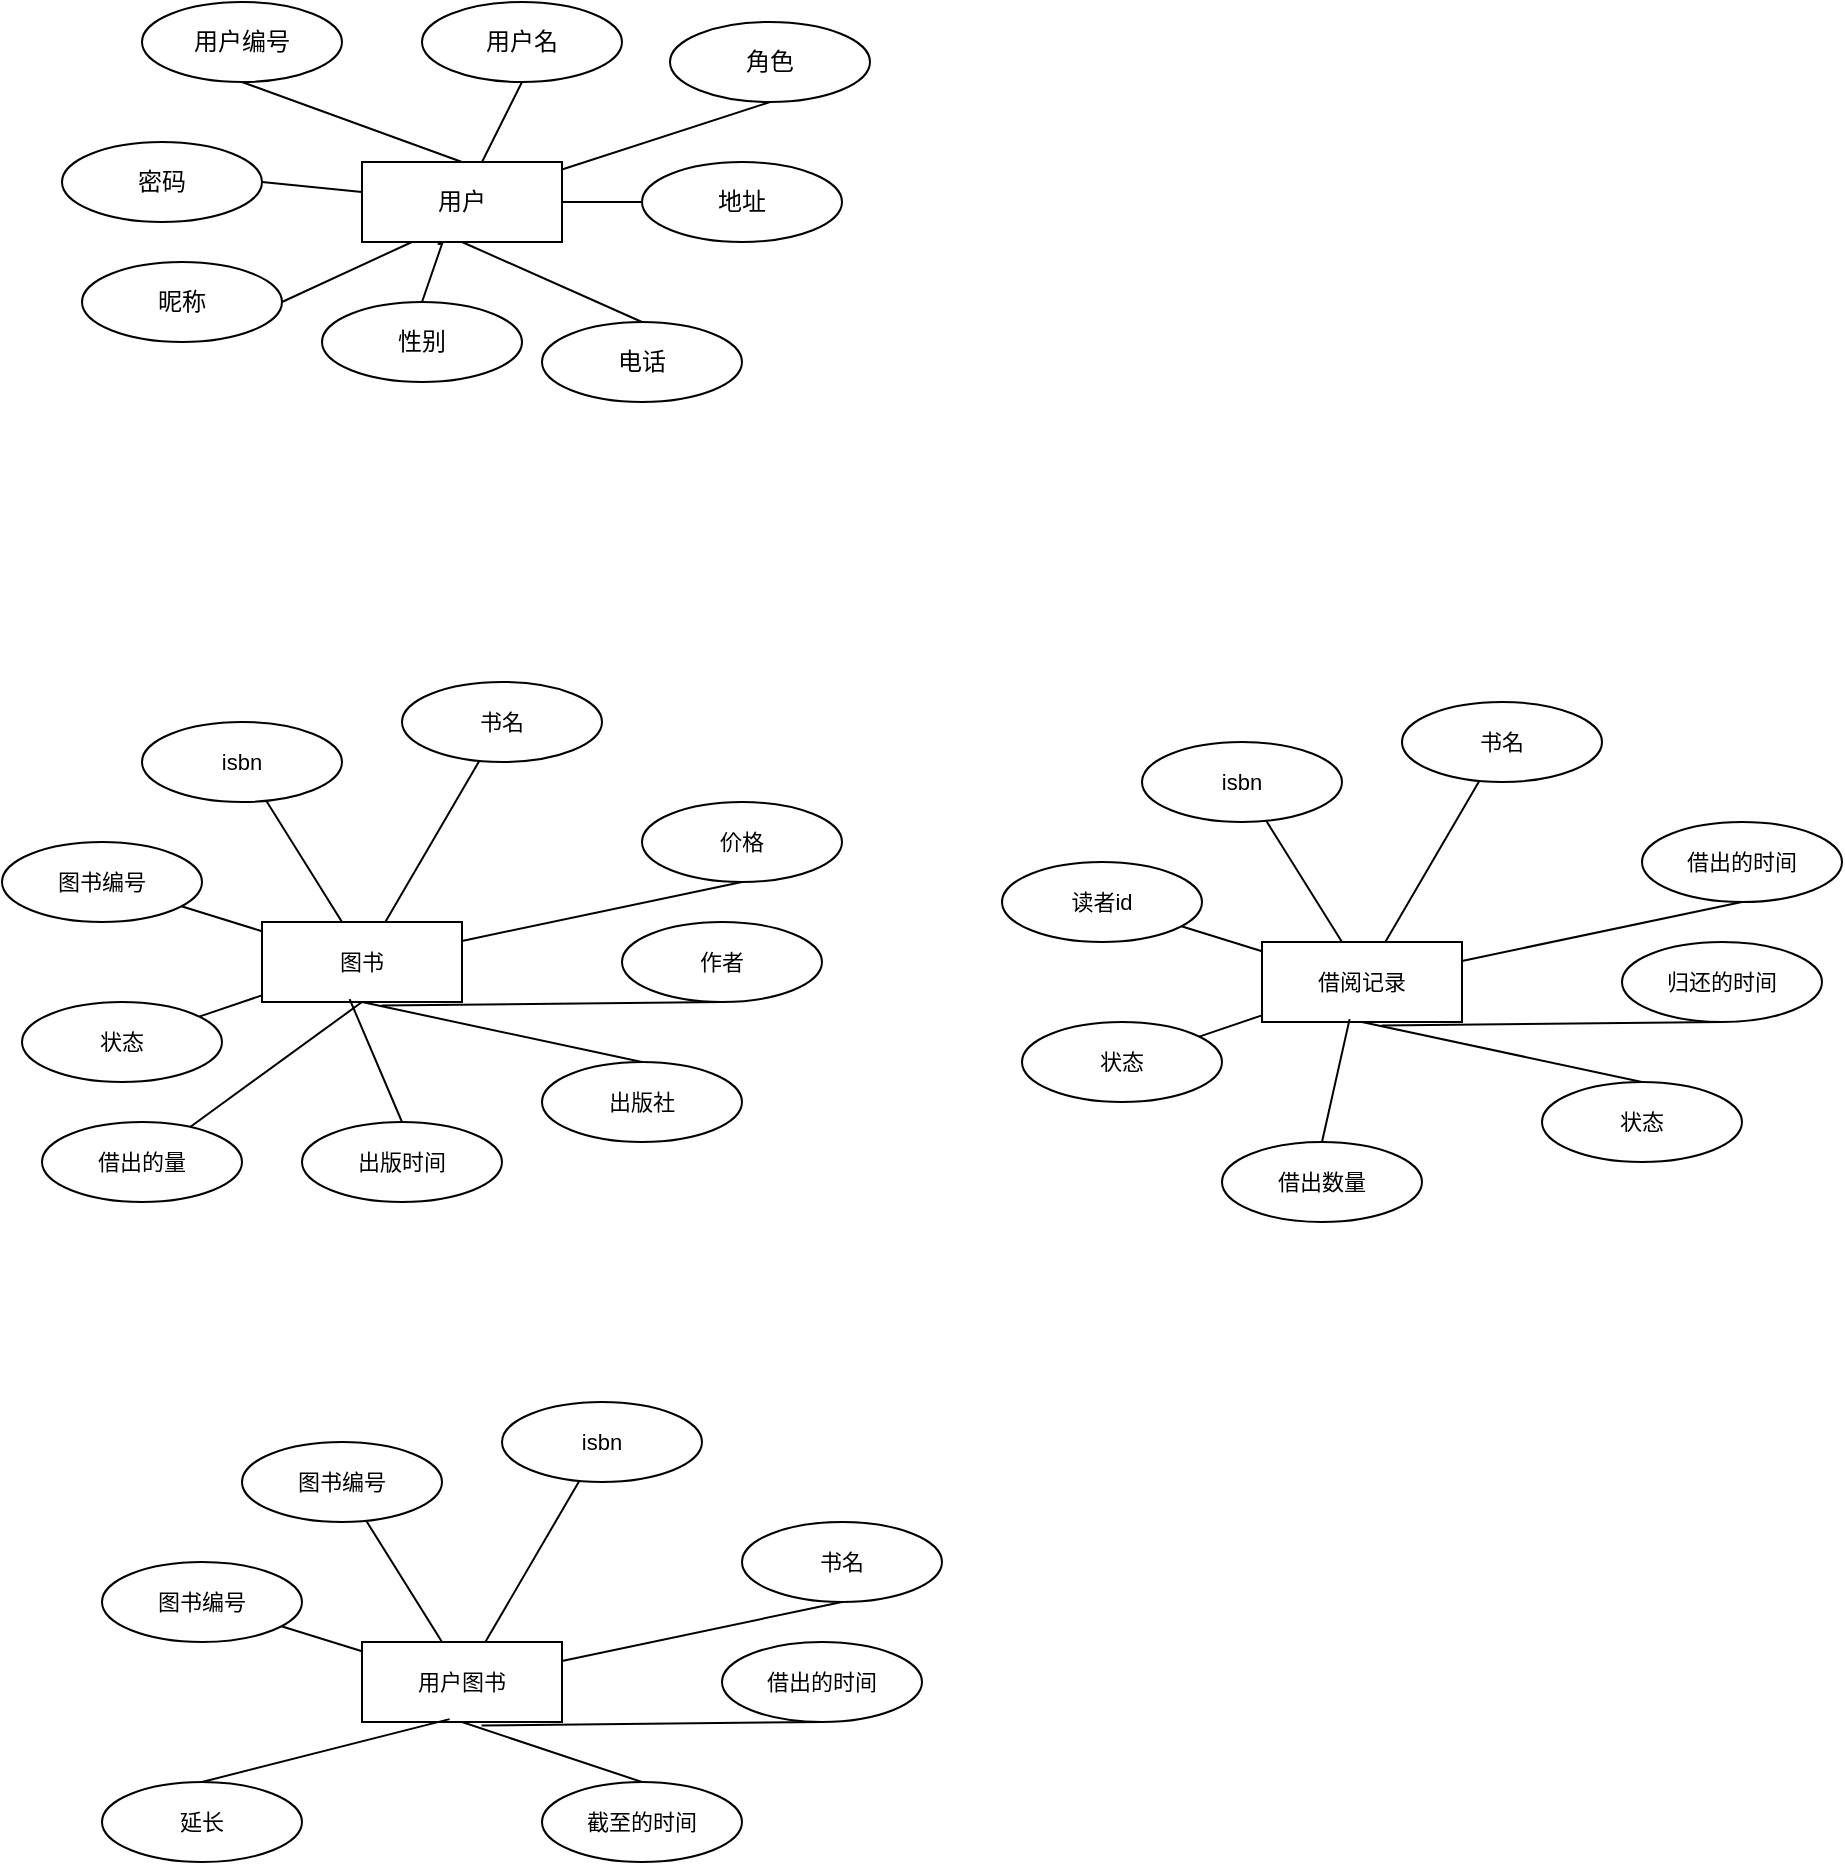 <mxfile version="22.1.0" type="github">
  <diagram name="第 1 页" id="jVnID7ULhWDqt6ieccE7">
    <mxGraphModel dx="473" dy="526" grid="1" gridSize="10" guides="1" tooltips="1" connect="1" arrows="1" fold="1" page="1" pageScale="1" pageWidth="827" pageHeight="1169" math="0" shadow="0">
      <root>
        <mxCell id="0" />
        <mxCell id="1" parent="0" />
        <mxCell id="Bbe2E0BqDr3qgG-HRDM4-2" value="用户" style="whiteSpace=wrap;html=1;align=center;" vertex="1" parent="1">
          <mxGeometry x="210" y="710" width="100" height="40" as="geometry" />
        </mxCell>
        <mxCell id="Bbe2E0BqDr3qgG-HRDM4-14" style="edgeStyle=none;rounded=0;orthogonalLoop=1;jettySize=auto;html=1;exitX=0.5;exitY=1;exitDx=0;exitDy=0;entryX=0.5;entryY=0;entryDx=0;entryDy=0;endArrow=none;endFill=0;" edge="1" parent="1" source="Bbe2E0BqDr3qgG-HRDM4-3" target="Bbe2E0BqDr3qgG-HRDM4-2">
          <mxGeometry relative="1" as="geometry" />
        </mxCell>
        <mxCell id="Bbe2E0BqDr3qgG-HRDM4-3" value="用户编号" style="ellipse;whiteSpace=wrap;html=1;align=center;" vertex="1" parent="1">
          <mxGeometry x="100" y="630" width="100" height="40" as="geometry" />
        </mxCell>
        <mxCell id="Bbe2E0BqDr3qgG-HRDM4-13" style="edgeStyle=none;rounded=0;orthogonalLoop=1;jettySize=auto;html=1;exitX=0.5;exitY=1;exitDx=0;exitDy=0;endArrow=none;endFill=0;" edge="1" parent="1" source="Bbe2E0BqDr3qgG-HRDM4-4" target="Bbe2E0BqDr3qgG-HRDM4-2">
          <mxGeometry relative="1" as="geometry" />
        </mxCell>
        <mxCell id="Bbe2E0BqDr3qgG-HRDM4-4" value="用户名" style="ellipse;whiteSpace=wrap;html=1;align=center;" vertex="1" parent="1">
          <mxGeometry x="240" y="630" width="100" height="40" as="geometry" />
        </mxCell>
        <mxCell id="Bbe2E0BqDr3qgG-HRDM4-15" style="edgeStyle=none;rounded=0;orthogonalLoop=1;jettySize=auto;html=1;exitX=1;exitY=0.5;exitDx=0;exitDy=0;endArrow=none;endFill=0;" edge="1" parent="1" source="Bbe2E0BqDr3qgG-HRDM4-6" target="Bbe2E0BqDr3qgG-HRDM4-2">
          <mxGeometry relative="1" as="geometry" />
        </mxCell>
        <mxCell id="Bbe2E0BqDr3qgG-HRDM4-6" value="密码" style="ellipse;whiteSpace=wrap;html=1;align=center;" vertex="1" parent="1">
          <mxGeometry x="60" y="700" width="100" height="40" as="geometry" />
        </mxCell>
        <mxCell id="Bbe2E0BqDr3qgG-HRDM4-16" style="edgeStyle=none;rounded=0;orthogonalLoop=1;jettySize=auto;html=1;exitX=1;exitY=0.5;exitDx=0;exitDy=0;entryX=0.25;entryY=1;entryDx=0;entryDy=0;endArrow=none;endFill=0;" edge="1" parent="1" source="Bbe2E0BqDr3qgG-HRDM4-7" target="Bbe2E0BqDr3qgG-HRDM4-2">
          <mxGeometry relative="1" as="geometry" />
        </mxCell>
        <mxCell id="Bbe2E0BqDr3qgG-HRDM4-7" value="昵称" style="ellipse;whiteSpace=wrap;html=1;align=center;" vertex="1" parent="1">
          <mxGeometry x="70" y="760" width="100" height="40" as="geometry" />
        </mxCell>
        <mxCell id="Bbe2E0BqDr3qgG-HRDM4-8" value="性别" style="ellipse;whiteSpace=wrap;html=1;align=center;" vertex="1" parent="1">
          <mxGeometry x="190" y="780" width="100" height="40" as="geometry" />
        </mxCell>
        <mxCell id="Bbe2E0BqDr3qgG-HRDM4-18" style="edgeStyle=none;rounded=0;orthogonalLoop=1;jettySize=auto;html=1;exitX=0.5;exitY=0;exitDx=0;exitDy=0;entryX=0.5;entryY=1;entryDx=0;entryDy=0;endArrow=none;endFill=0;" edge="1" parent="1" source="Bbe2E0BqDr3qgG-HRDM4-9" target="Bbe2E0BqDr3qgG-HRDM4-2">
          <mxGeometry relative="1" as="geometry" />
        </mxCell>
        <mxCell id="Bbe2E0BqDr3qgG-HRDM4-9" value="电话" style="ellipse;whiteSpace=wrap;html=1;align=center;" vertex="1" parent="1">
          <mxGeometry x="300" y="790" width="100" height="40" as="geometry" />
        </mxCell>
        <mxCell id="Bbe2E0BqDr3qgG-HRDM4-19" style="edgeStyle=none;rounded=0;orthogonalLoop=1;jettySize=auto;html=1;exitX=0;exitY=0.5;exitDx=0;exitDy=0;entryX=1;entryY=0.5;entryDx=0;entryDy=0;endArrow=none;endFill=0;" edge="1" parent="1" source="Bbe2E0BqDr3qgG-HRDM4-10" target="Bbe2E0BqDr3qgG-HRDM4-2">
          <mxGeometry relative="1" as="geometry" />
        </mxCell>
        <mxCell id="Bbe2E0BqDr3qgG-HRDM4-10" value="地址" style="ellipse;whiteSpace=wrap;html=1;align=center;" vertex="1" parent="1">
          <mxGeometry x="350" y="710" width="100" height="40" as="geometry" />
        </mxCell>
        <mxCell id="Bbe2E0BqDr3qgG-HRDM4-21" style="edgeStyle=none;rounded=0;orthogonalLoop=1;jettySize=auto;html=1;exitX=0.5;exitY=1;exitDx=0;exitDy=0;endArrow=none;endFill=0;" edge="1" parent="1" source="Bbe2E0BqDr3qgG-HRDM4-11" target="Bbe2E0BqDr3qgG-HRDM4-2">
          <mxGeometry relative="1" as="geometry" />
        </mxCell>
        <mxCell id="Bbe2E0BqDr3qgG-HRDM4-11" value="角色" style="ellipse;whiteSpace=wrap;html=1;align=center;" vertex="1" parent="1">
          <mxGeometry x="364" y="640" width="100" height="40" as="geometry" />
        </mxCell>
        <mxCell id="Bbe2E0BqDr3qgG-HRDM4-17" style="edgeStyle=none;rounded=0;orthogonalLoop=1;jettySize=auto;html=1;exitX=0.5;exitY=0;exitDx=0;exitDy=0;entryX=0.378;entryY=1.023;entryDx=0;entryDy=0;entryPerimeter=0;endArrow=none;endFill=0;" edge="1" parent="1" source="Bbe2E0BqDr3qgG-HRDM4-8" target="Bbe2E0BqDr3qgG-HRDM4-2">
          <mxGeometry relative="1" as="geometry">
            <Array as="points">
              <mxPoint x="250" y="751" />
            </Array>
          </mxGeometry>
        </mxCell>
        <mxCell id="Bbe2E0BqDr3qgG-HRDM4-33" value="" style="edgeStyle=none;shape=connector;rounded=0;orthogonalLoop=1;jettySize=auto;html=1;labelBackgroundColor=default;strokeColor=default;align=center;verticalAlign=middle;fontFamily=Helvetica;fontSize=11;fontColor=default;endArrow=none;endFill=0;" edge="1" parent="1" source="Bbe2E0BqDr3qgG-HRDM4-22" target="Bbe2E0BqDr3qgG-HRDM4-25">
          <mxGeometry relative="1" as="geometry" />
        </mxCell>
        <mxCell id="Bbe2E0BqDr3qgG-HRDM4-37" style="edgeStyle=none;shape=connector;rounded=0;orthogonalLoop=1;jettySize=auto;html=1;exitX=0.5;exitY=1;exitDx=0;exitDy=0;labelBackgroundColor=default;strokeColor=default;align=center;verticalAlign=middle;fontFamily=Helvetica;fontSize=11;fontColor=default;endArrow=none;endFill=0;" edge="1" parent="1" source="Bbe2E0BqDr3qgG-HRDM4-22" target="Bbe2E0BqDr3qgG-HRDM4-31">
          <mxGeometry relative="1" as="geometry" />
        </mxCell>
        <mxCell id="Bbe2E0BqDr3qgG-HRDM4-22" value="图书" style="whiteSpace=wrap;html=1;align=center;fontFamily=Helvetica;fontSize=11;fontColor=default;" vertex="1" parent="1">
          <mxGeometry x="160" y="1090" width="100" height="40" as="geometry" />
        </mxCell>
        <mxCell id="Bbe2E0BqDr3qgG-HRDM4-32" value="" style="edgeStyle=none;shape=connector;rounded=0;orthogonalLoop=1;jettySize=auto;html=1;labelBackgroundColor=default;strokeColor=default;align=center;verticalAlign=middle;fontFamily=Helvetica;fontSize=11;fontColor=default;endArrow=none;endFill=0;" edge="1" parent="1" source="Bbe2E0BqDr3qgG-HRDM4-23" target="Bbe2E0BqDr3qgG-HRDM4-22">
          <mxGeometry relative="1" as="geometry" />
        </mxCell>
        <mxCell id="Bbe2E0BqDr3qgG-HRDM4-23" value="图书编号" style="ellipse;whiteSpace=wrap;html=1;align=center;fontFamily=Helvetica;fontSize=11;fontColor=default;" vertex="1" parent="1">
          <mxGeometry x="30" y="1050" width="100" height="40" as="geometry" />
        </mxCell>
        <mxCell id="Bbe2E0BqDr3qgG-HRDM4-24" value="isbn" style="ellipse;whiteSpace=wrap;html=1;align=center;fontFamily=Helvetica;fontSize=11;fontColor=default;" vertex="1" parent="1">
          <mxGeometry x="100" y="990" width="100" height="40" as="geometry" />
        </mxCell>
        <mxCell id="Bbe2E0BqDr3qgG-HRDM4-25" value="书名" style="ellipse;whiteSpace=wrap;html=1;align=center;fontFamily=Helvetica;fontSize=11;fontColor=default;" vertex="1" parent="1">
          <mxGeometry x="230" y="970" width="100" height="40" as="geometry" />
        </mxCell>
        <mxCell id="Bbe2E0BqDr3qgG-HRDM4-41" style="edgeStyle=none;shape=connector;rounded=0;orthogonalLoop=1;jettySize=auto;html=1;exitX=0.5;exitY=1;exitDx=0;exitDy=0;labelBackgroundColor=default;strokeColor=default;align=center;verticalAlign=middle;fontFamily=Helvetica;fontSize=11;fontColor=default;endArrow=none;endFill=0;" edge="1" parent="1" source="Bbe2E0BqDr3qgG-HRDM4-26" target="Bbe2E0BqDr3qgG-HRDM4-22">
          <mxGeometry relative="1" as="geometry" />
        </mxCell>
        <mxCell id="Bbe2E0BqDr3qgG-HRDM4-26" value="价格" style="ellipse;whiteSpace=wrap;html=1;align=center;fontFamily=Helvetica;fontSize=11;fontColor=default;" vertex="1" parent="1">
          <mxGeometry x="350" y="1030" width="100" height="40" as="geometry" />
        </mxCell>
        <mxCell id="Bbe2E0BqDr3qgG-HRDM4-27" value="作者" style="ellipse;whiteSpace=wrap;html=1;align=center;fontFamily=Helvetica;fontSize=11;fontColor=default;" vertex="1" parent="1">
          <mxGeometry x="340" y="1090" width="100" height="40" as="geometry" />
        </mxCell>
        <mxCell id="Bbe2E0BqDr3qgG-HRDM4-39" style="edgeStyle=none;shape=connector;rounded=0;orthogonalLoop=1;jettySize=auto;html=1;exitX=0.5;exitY=0;exitDx=0;exitDy=0;entryX=0.5;entryY=1;entryDx=0;entryDy=0;labelBackgroundColor=default;strokeColor=default;align=center;verticalAlign=middle;fontFamily=Helvetica;fontSize=11;fontColor=default;endArrow=none;endFill=0;" edge="1" parent="1" source="Bbe2E0BqDr3qgG-HRDM4-28" target="Bbe2E0BqDr3qgG-HRDM4-22">
          <mxGeometry relative="1" as="geometry" />
        </mxCell>
        <mxCell id="Bbe2E0BqDr3qgG-HRDM4-28" value="出版社" style="ellipse;whiteSpace=wrap;html=1;align=center;fontFamily=Helvetica;fontSize=11;fontColor=default;" vertex="1" parent="1">
          <mxGeometry x="300" y="1160" width="100" height="40" as="geometry" />
        </mxCell>
        <mxCell id="Bbe2E0BqDr3qgG-HRDM4-29" value="出版时间" style="ellipse;whiteSpace=wrap;html=1;align=center;fontFamily=Helvetica;fontSize=11;fontColor=default;" vertex="1" parent="1">
          <mxGeometry x="180" y="1190" width="100" height="40" as="geometry" />
        </mxCell>
        <mxCell id="Bbe2E0BqDr3qgG-HRDM4-36" value="" style="edgeStyle=none;shape=connector;rounded=0;orthogonalLoop=1;jettySize=auto;html=1;labelBackgroundColor=default;strokeColor=default;align=center;verticalAlign=middle;fontFamily=Helvetica;fontSize=11;fontColor=default;endArrow=none;endFill=0;" edge="1" parent="1" source="Bbe2E0BqDr3qgG-HRDM4-30" target="Bbe2E0BqDr3qgG-HRDM4-22">
          <mxGeometry relative="1" as="geometry" />
        </mxCell>
        <mxCell id="Bbe2E0BqDr3qgG-HRDM4-30" value="状态" style="ellipse;whiteSpace=wrap;html=1;align=center;fontFamily=Helvetica;fontSize=11;fontColor=default;" vertex="1" parent="1">
          <mxGeometry x="40" y="1130" width="100" height="40" as="geometry" />
        </mxCell>
        <mxCell id="Bbe2E0BqDr3qgG-HRDM4-31" value="借出的量" style="ellipse;whiteSpace=wrap;html=1;align=center;fontFamily=Helvetica;fontSize=11;fontColor=default;" vertex="1" parent="1">
          <mxGeometry x="50" y="1190" width="100" height="40" as="geometry" />
        </mxCell>
        <mxCell id="Bbe2E0BqDr3qgG-HRDM4-35" style="edgeStyle=none;shape=connector;rounded=0;orthogonalLoop=1;jettySize=auto;html=1;entryX=0.4;entryY=0;entryDx=0;entryDy=0;entryPerimeter=0;labelBackgroundColor=default;strokeColor=default;align=center;verticalAlign=middle;fontFamily=Helvetica;fontSize=11;fontColor=default;endArrow=none;endFill=0;" edge="1" parent="1" source="Bbe2E0BqDr3qgG-HRDM4-24" target="Bbe2E0BqDr3qgG-HRDM4-22">
          <mxGeometry relative="1" as="geometry" />
        </mxCell>
        <mxCell id="Bbe2E0BqDr3qgG-HRDM4-38" style="edgeStyle=none;shape=connector;rounded=0;orthogonalLoop=1;jettySize=auto;html=1;exitX=0.5;exitY=0;exitDx=0;exitDy=0;entryX=0.438;entryY=0.964;entryDx=0;entryDy=0;entryPerimeter=0;labelBackgroundColor=default;strokeColor=default;align=center;verticalAlign=middle;fontFamily=Helvetica;fontSize=11;fontColor=default;endArrow=none;endFill=0;" edge="1" parent="1" source="Bbe2E0BqDr3qgG-HRDM4-29" target="Bbe2E0BqDr3qgG-HRDM4-22">
          <mxGeometry relative="1" as="geometry" />
        </mxCell>
        <mxCell id="Bbe2E0BqDr3qgG-HRDM4-40" style="edgeStyle=none;shape=connector;rounded=0;orthogonalLoop=1;jettySize=auto;html=1;exitX=0.5;exitY=1;exitDx=0;exitDy=0;entryX=0.598;entryY=1.044;entryDx=0;entryDy=0;entryPerimeter=0;labelBackgroundColor=default;strokeColor=default;align=center;verticalAlign=middle;fontFamily=Helvetica;fontSize=11;fontColor=default;endArrow=none;endFill=0;" edge="1" parent="1" source="Bbe2E0BqDr3qgG-HRDM4-27" target="Bbe2E0BqDr3qgG-HRDM4-22">
          <mxGeometry relative="1" as="geometry" />
        </mxCell>
        <mxCell id="Bbe2E0BqDr3qgG-HRDM4-56" value="" style="edgeStyle=none;shape=connector;rounded=0;orthogonalLoop=1;jettySize=auto;html=1;labelBackgroundColor=default;strokeColor=default;align=center;verticalAlign=middle;fontFamily=Helvetica;fontSize=11;fontColor=default;endArrow=none;endFill=0;" edge="1" source="Bbe2E0BqDr3qgG-HRDM4-58" target="Bbe2E0BqDr3qgG-HRDM4-62" parent="1">
          <mxGeometry relative="1" as="geometry" />
        </mxCell>
        <mxCell id="Bbe2E0BqDr3qgG-HRDM4-58" value="用户图书" style="whiteSpace=wrap;html=1;align=center;fontFamily=Helvetica;fontSize=11;fontColor=default;" vertex="1" parent="1">
          <mxGeometry x="210" y="1450" width="100" height="40" as="geometry" />
        </mxCell>
        <mxCell id="Bbe2E0BqDr3qgG-HRDM4-59" value="" style="edgeStyle=none;shape=connector;rounded=0;orthogonalLoop=1;jettySize=auto;html=1;labelBackgroundColor=default;strokeColor=default;align=center;verticalAlign=middle;fontFamily=Helvetica;fontSize=11;fontColor=default;endArrow=none;endFill=0;" edge="1" source="Bbe2E0BqDr3qgG-HRDM4-60" target="Bbe2E0BqDr3qgG-HRDM4-58" parent="1">
          <mxGeometry relative="1" as="geometry" />
        </mxCell>
        <mxCell id="Bbe2E0BqDr3qgG-HRDM4-60" value="图书编号" style="ellipse;whiteSpace=wrap;html=1;align=center;fontFamily=Helvetica;fontSize=11;fontColor=default;" vertex="1" parent="1">
          <mxGeometry x="80" y="1410" width="100" height="40" as="geometry" />
        </mxCell>
        <mxCell id="Bbe2E0BqDr3qgG-HRDM4-61" value="图书编号" style="ellipse;whiteSpace=wrap;html=1;align=center;fontFamily=Helvetica;fontSize=11;fontColor=default;" vertex="1" parent="1">
          <mxGeometry x="150" y="1350" width="100" height="40" as="geometry" />
        </mxCell>
        <mxCell id="Bbe2E0BqDr3qgG-HRDM4-62" value="isbn" style="ellipse;whiteSpace=wrap;html=1;align=center;fontFamily=Helvetica;fontSize=11;fontColor=default;" vertex="1" parent="1">
          <mxGeometry x="280" y="1330" width="100" height="40" as="geometry" />
        </mxCell>
        <mxCell id="Bbe2E0BqDr3qgG-HRDM4-63" style="edgeStyle=none;shape=connector;rounded=0;orthogonalLoop=1;jettySize=auto;html=1;exitX=0.5;exitY=1;exitDx=0;exitDy=0;labelBackgroundColor=default;strokeColor=default;align=center;verticalAlign=middle;fontFamily=Helvetica;fontSize=11;fontColor=default;endArrow=none;endFill=0;" edge="1" source="Bbe2E0BqDr3qgG-HRDM4-64" target="Bbe2E0BqDr3qgG-HRDM4-58" parent="1">
          <mxGeometry relative="1" as="geometry" />
        </mxCell>
        <mxCell id="Bbe2E0BqDr3qgG-HRDM4-64" value="书名" style="ellipse;whiteSpace=wrap;html=1;align=center;fontFamily=Helvetica;fontSize=11;fontColor=default;" vertex="1" parent="1">
          <mxGeometry x="400" y="1390" width="100" height="40" as="geometry" />
        </mxCell>
        <mxCell id="Bbe2E0BqDr3qgG-HRDM4-65" value="借出的时间" style="ellipse;whiteSpace=wrap;html=1;align=center;fontFamily=Helvetica;fontSize=11;fontColor=default;" vertex="1" parent="1">
          <mxGeometry x="390" y="1450" width="100" height="40" as="geometry" />
        </mxCell>
        <mxCell id="Bbe2E0BqDr3qgG-HRDM4-66" style="edgeStyle=none;shape=connector;rounded=0;orthogonalLoop=1;jettySize=auto;html=1;exitX=0.5;exitY=0;exitDx=0;exitDy=0;entryX=0.5;entryY=1;entryDx=0;entryDy=0;labelBackgroundColor=default;strokeColor=default;align=center;verticalAlign=middle;fontFamily=Helvetica;fontSize=11;fontColor=default;endArrow=none;endFill=0;" edge="1" source="Bbe2E0BqDr3qgG-HRDM4-67" target="Bbe2E0BqDr3qgG-HRDM4-58" parent="1">
          <mxGeometry relative="1" as="geometry" />
        </mxCell>
        <mxCell id="Bbe2E0BqDr3qgG-HRDM4-67" value="截至的时间" style="ellipse;whiteSpace=wrap;html=1;align=center;fontFamily=Helvetica;fontSize=11;fontColor=default;" vertex="1" parent="1">
          <mxGeometry x="300" y="1520" width="100" height="40" as="geometry" />
        </mxCell>
        <mxCell id="Bbe2E0BqDr3qgG-HRDM4-68" value="延长" style="ellipse;whiteSpace=wrap;html=1;align=center;fontFamily=Helvetica;fontSize=11;fontColor=default;" vertex="1" parent="1">
          <mxGeometry x="80" y="1520" width="100" height="40" as="geometry" />
        </mxCell>
        <mxCell id="Bbe2E0BqDr3qgG-HRDM4-72" style="edgeStyle=none;shape=connector;rounded=0;orthogonalLoop=1;jettySize=auto;html=1;entryX=0.4;entryY=0;entryDx=0;entryDy=0;entryPerimeter=0;labelBackgroundColor=default;strokeColor=default;align=center;verticalAlign=middle;fontFamily=Helvetica;fontSize=11;fontColor=default;endArrow=none;endFill=0;" edge="1" source="Bbe2E0BqDr3qgG-HRDM4-61" target="Bbe2E0BqDr3qgG-HRDM4-58" parent="1">
          <mxGeometry relative="1" as="geometry" />
        </mxCell>
        <mxCell id="Bbe2E0BqDr3qgG-HRDM4-73" style="edgeStyle=none;shape=connector;rounded=0;orthogonalLoop=1;jettySize=auto;html=1;exitX=0.5;exitY=0;exitDx=0;exitDy=0;entryX=0.438;entryY=0.964;entryDx=0;entryDy=0;entryPerimeter=0;labelBackgroundColor=default;strokeColor=default;align=center;verticalAlign=middle;fontFamily=Helvetica;fontSize=11;fontColor=default;endArrow=none;endFill=0;" edge="1" source="Bbe2E0BqDr3qgG-HRDM4-68" target="Bbe2E0BqDr3qgG-HRDM4-58" parent="1">
          <mxGeometry relative="1" as="geometry" />
        </mxCell>
        <mxCell id="Bbe2E0BqDr3qgG-HRDM4-74" style="edgeStyle=none;shape=connector;rounded=0;orthogonalLoop=1;jettySize=auto;html=1;exitX=0.5;exitY=1;exitDx=0;exitDy=0;entryX=0.598;entryY=1.044;entryDx=0;entryDy=0;entryPerimeter=0;labelBackgroundColor=default;strokeColor=default;align=center;verticalAlign=middle;fontFamily=Helvetica;fontSize=11;fontColor=default;endArrow=none;endFill=0;" edge="1" source="Bbe2E0BqDr3qgG-HRDM4-65" target="Bbe2E0BqDr3qgG-HRDM4-58" parent="1">
          <mxGeometry relative="1" as="geometry" />
        </mxCell>
        <mxCell id="Bbe2E0BqDr3qgG-HRDM4-77" value="" style="edgeStyle=none;shape=connector;rounded=0;orthogonalLoop=1;jettySize=auto;html=1;labelBackgroundColor=default;strokeColor=default;align=center;verticalAlign=middle;fontFamily=Helvetica;fontSize=11;fontColor=default;endArrow=none;endFill=0;" edge="1" source="Bbe2E0BqDr3qgG-HRDM4-79" target="Bbe2E0BqDr3qgG-HRDM4-83" parent="1">
          <mxGeometry relative="1" as="geometry" />
        </mxCell>
        <mxCell id="Bbe2E0BqDr3qgG-HRDM4-79" value="借阅记录" style="whiteSpace=wrap;html=1;align=center;fontFamily=Helvetica;fontSize=11;fontColor=default;" vertex="1" parent="1">
          <mxGeometry x="660" y="1100" width="100" height="40" as="geometry" />
        </mxCell>
        <mxCell id="Bbe2E0BqDr3qgG-HRDM4-80" value="" style="edgeStyle=none;shape=connector;rounded=0;orthogonalLoop=1;jettySize=auto;html=1;labelBackgroundColor=default;strokeColor=default;align=center;verticalAlign=middle;fontFamily=Helvetica;fontSize=11;fontColor=default;endArrow=none;endFill=0;" edge="1" source="Bbe2E0BqDr3qgG-HRDM4-81" target="Bbe2E0BqDr3qgG-HRDM4-79" parent="1">
          <mxGeometry relative="1" as="geometry" />
        </mxCell>
        <mxCell id="Bbe2E0BqDr3qgG-HRDM4-81" value="读者id" style="ellipse;whiteSpace=wrap;html=1;align=center;fontFamily=Helvetica;fontSize=11;fontColor=default;" vertex="1" parent="1">
          <mxGeometry x="530" y="1060" width="100" height="40" as="geometry" />
        </mxCell>
        <mxCell id="Bbe2E0BqDr3qgG-HRDM4-82" value="isbn" style="ellipse;whiteSpace=wrap;html=1;align=center;fontFamily=Helvetica;fontSize=11;fontColor=default;" vertex="1" parent="1">
          <mxGeometry x="600" y="1000" width="100" height="40" as="geometry" />
        </mxCell>
        <mxCell id="Bbe2E0BqDr3qgG-HRDM4-83" value="书名" style="ellipse;whiteSpace=wrap;html=1;align=center;fontFamily=Helvetica;fontSize=11;fontColor=default;" vertex="1" parent="1">
          <mxGeometry x="730" y="980" width="100" height="40" as="geometry" />
        </mxCell>
        <mxCell id="Bbe2E0BqDr3qgG-HRDM4-84" style="edgeStyle=none;shape=connector;rounded=0;orthogonalLoop=1;jettySize=auto;html=1;exitX=0.5;exitY=1;exitDx=0;exitDy=0;labelBackgroundColor=default;strokeColor=default;align=center;verticalAlign=middle;fontFamily=Helvetica;fontSize=11;fontColor=default;endArrow=none;endFill=0;" edge="1" source="Bbe2E0BqDr3qgG-HRDM4-85" target="Bbe2E0BqDr3qgG-HRDM4-79" parent="1">
          <mxGeometry relative="1" as="geometry" />
        </mxCell>
        <mxCell id="Bbe2E0BqDr3qgG-HRDM4-85" value="借出的时间" style="ellipse;whiteSpace=wrap;html=1;align=center;fontFamily=Helvetica;fontSize=11;fontColor=default;" vertex="1" parent="1">
          <mxGeometry x="850" y="1040" width="100" height="40" as="geometry" />
        </mxCell>
        <mxCell id="Bbe2E0BqDr3qgG-HRDM4-86" value="归还的时间" style="ellipse;whiteSpace=wrap;html=1;align=center;fontFamily=Helvetica;fontSize=11;fontColor=default;" vertex="1" parent="1">
          <mxGeometry x="840" y="1100" width="100" height="40" as="geometry" />
        </mxCell>
        <mxCell id="Bbe2E0BqDr3qgG-HRDM4-87" style="edgeStyle=none;shape=connector;rounded=0;orthogonalLoop=1;jettySize=auto;html=1;exitX=0.5;exitY=0;exitDx=0;exitDy=0;entryX=0.5;entryY=1;entryDx=0;entryDy=0;labelBackgroundColor=default;strokeColor=default;align=center;verticalAlign=middle;fontFamily=Helvetica;fontSize=11;fontColor=default;endArrow=none;endFill=0;" edge="1" source="Bbe2E0BqDr3qgG-HRDM4-88" target="Bbe2E0BqDr3qgG-HRDM4-79" parent="1">
          <mxGeometry relative="1" as="geometry" />
        </mxCell>
        <mxCell id="Bbe2E0BqDr3qgG-HRDM4-88" value="状态" style="ellipse;whiteSpace=wrap;html=1;align=center;fontFamily=Helvetica;fontSize=11;fontColor=default;" vertex="1" parent="1">
          <mxGeometry x="800" y="1170" width="100" height="40" as="geometry" />
        </mxCell>
        <mxCell id="Bbe2E0BqDr3qgG-HRDM4-89" value="借出数量" style="ellipse;whiteSpace=wrap;html=1;align=center;fontFamily=Helvetica;fontSize=11;fontColor=default;" vertex="1" parent="1">
          <mxGeometry x="640" y="1200" width="100" height="40" as="geometry" />
        </mxCell>
        <mxCell id="Bbe2E0BqDr3qgG-HRDM4-90" value="" style="edgeStyle=none;shape=connector;rounded=0;orthogonalLoop=1;jettySize=auto;html=1;labelBackgroundColor=default;strokeColor=default;align=center;verticalAlign=middle;fontFamily=Helvetica;fontSize=11;fontColor=default;endArrow=none;endFill=0;" edge="1" source="Bbe2E0BqDr3qgG-HRDM4-91" target="Bbe2E0BqDr3qgG-HRDM4-79" parent="1">
          <mxGeometry relative="1" as="geometry" />
        </mxCell>
        <mxCell id="Bbe2E0BqDr3qgG-HRDM4-91" value="状态" style="ellipse;whiteSpace=wrap;html=1;align=center;fontFamily=Helvetica;fontSize=11;fontColor=default;" vertex="1" parent="1">
          <mxGeometry x="540" y="1140" width="100" height="40" as="geometry" />
        </mxCell>
        <mxCell id="Bbe2E0BqDr3qgG-HRDM4-93" style="edgeStyle=none;shape=connector;rounded=0;orthogonalLoop=1;jettySize=auto;html=1;entryX=0.4;entryY=0;entryDx=0;entryDy=0;entryPerimeter=0;labelBackgroundColor=default;strokeColor=default;align=center;verticalAlign=middle;fontFamily=Helvetica;fontSize=11;fontColor=default;endArrow=none;endFill=0;" edge="1" source="Bbe2E0BqDr3qgG-HRDM4-82" target="Bbe2E0BqDr3qgG-HRDM4-79" parent="1">
          <mxGeometry relative="1" as="geometry" />
        </mxCell>
        <mxCell id="Bbe2E0BqDr3qgG-HRDM4-94" style="edgeStyle=none;shape=connector;rounded=0;orthogonalLoop=1;jettySize=auto;html=1;exitX=0.5;exitY=0;exitDx=0;exitDy=0;entryX=0.438;entryY=0.964;entryDx=0;entryDy=0;entryPerimeter=0;labelBackgroundColor=default;strokeColor=default;align=center;verticalAlign=middle;fontFamily=Helvetica;fontSize=11;fontColor=default;endArrow=none;endFill=0;" edge="1" source="Bbe2E0BqDr3qgG-HRDM4-89" target="Bbe2E0BqDr3qgG-HRDM4-79" parent="1">
          <mxGeometry relative="1" as="geometry" />
        </mxCell>
        <mxCell id="Bbe2E0BqDr3qgG-HRDM4-95" style="edgeStyle=none;shape=connector;rounded=0;orthogonalLoop=1;jettySize=auto;html=1;exitX=0.5;exitY=1;exitDx=0;exitDy=0;entryX=0.598;entryY=1.044;entryDx=0;entryDy=0;entryPerimeter=0;labelBackgroundColor=default;strokeColor=default;align=center;verticalAlign=middle;fontFamily=Helvetica;fontSize=11;fontColor=default;endArrow=none;endFill=0;" edge="1" source="Bbe2E0BqDr3qgG-HRDM4-86" target="Bbe2E0BqDr3qgG-HRDM4-79" parent="1">
          <mxGeometry relative="1" as="geometry" />
        </mxCell>
      </root>
    </mxGraphModel>
  </diagram>
</mxfile>
